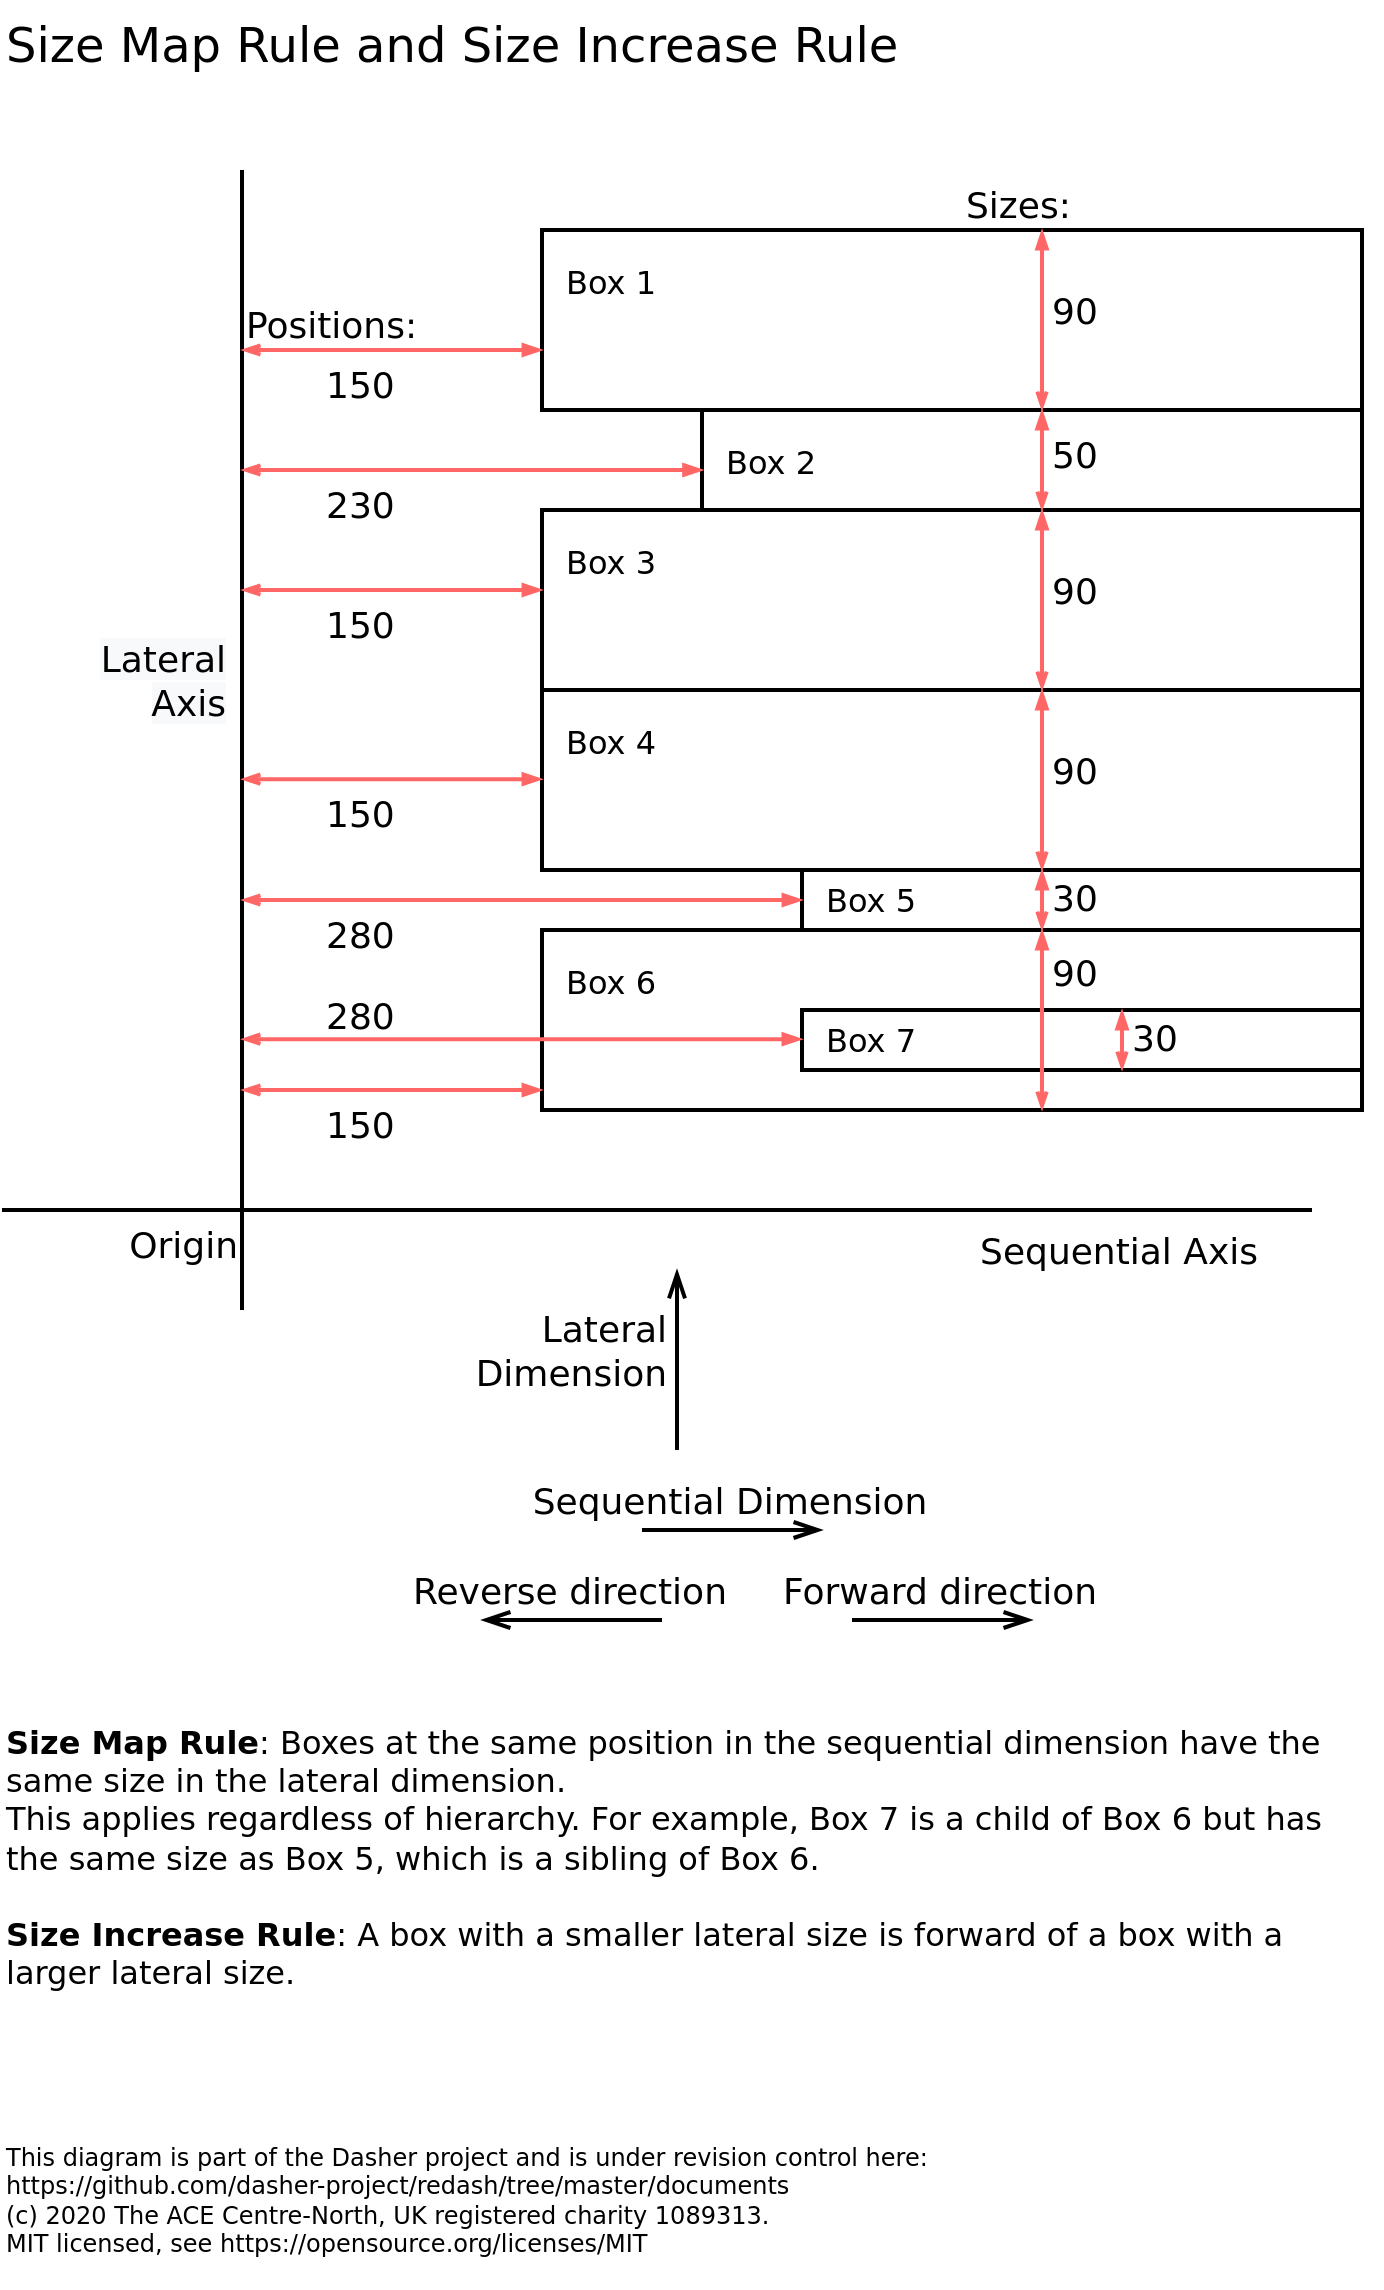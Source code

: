 <mxfile version="13.9.9" type="device"><diagram id="g4gpGZHWIscyPKEU3mQu" name="Page-1"><mxGraphModel dx="1102" dy="1000" grid="1" gridSize="10" guides="1" tooltips="1" connect="1" arrows="1" fold="1" page="1" pageScale="1" pageWidth="827" pageHeight="1169" math="0" shadow="0"><root><mxCell id="0"/><mxCell id="1" parent="0"/><mxCell id="ACXhhaMDTXynWgi84yWd-6" value="&lt;span style=&quot;color: rgb(0 , 0 , 0) ; font-family: &amp;quot;dejavu sans&amp;quot; ; font-size: 18px ; font-style: normal ; font-weight: 400 ; letter-spacing: normal ; text-indent: 0px ; text-transform: none ; word-spacing: 0px ; background-color: rgb(248 , 249 , 250) ; display: inline ; float: none&quot;&gt;Lateral&lt;br&gt;Axis&lt;/span&gt;" style="endArrow=none;html=1;fontSize=18;strokeWidth=2;endFill=0;endSize=10;labelBackgroundColor=none;spacingTop=0;align=right;rounded=0;elbow=vertical;fontFamily=DejaVu Sans;startArrow=none;startFill=0;strokeColor=#000000;spacing=9;verticalAlign=top;" parent="1" edge="1"><mxGeometry x="-0.228" width="50" height="50" relative="1" as="geometry"><mxPoint x="160" y="110" as="sourcePoint"/><mxPoint x="160" y="680" as="targetPoint"/><mxPoint as="offset"/></mxGeometry></mxCell><mxCell id="ACXhhaMDTXynWgi84yWd-8" value="Sequential Axis" style="endArrow=none;html=1;fontSize=18;strokeWidth=2;endFill=0;endSize=10;labelBackgroundColor=none;spacingTop=0;align=right;rounded=0;elbow=vertical;fontFamily=DejaVu Sans;startArrow=none;startFill=0;verticalAlign=top;spacing=5;" parent="1" edge="1"><mxGeometry x="-0.928" width="50" height="50" relative="1" as="geometry"><mxPoint x="695" y="630" as="sourcePoint"/><mxPoint x="40" y="630" as="targetPoint"/><mxPoint as="offset"/></mxGeometry></mxCell><mxCell id="ACXhhaMDTXynWgi84yWd-3" value="Origin" style="rounded=0;shadow=0;comic=0;labelBackgroundColor=none;strokeWidth=2;fillColor=none;fontFamily=DejaVu Sans;fontSize=18;fontColor=#000000;align=right;arcSize=20;spacingTop=0;spacingLeft=0;spacing=2;spacingBottom=0;spacingRight=0;points=[[0.2, 0], [0.4, 0], [0.6, 0], [0.8, 0], [0.5,1]];strokeColor=none;verticalAlign=top;" parent="1" vertex="1"><mxGeometry x="60" y="630" width="100" height="30" as="geometry"/></mxCell><mxCell id="ACXhhaMDTXynWgi84yWd-11" value="Lateral&#10;Dimension" style="endArrow=openThin;fontSize=18;strokeWidth=2;endFill=0;endSize=10;labelBackgroundColor=none;spacingTop=0;align=right;rounded=0;elbow=vertical;fontFamily=DejaVu Sans;startArrow=none;startFill=0;startSize=10;verticalAlign=middle;spacing=5;anchorPointDirection=1;" parent="1" edge="1"><mxGeometry x="0.111" width="50" height="50" relative="1" as="geometry"><mxPoint x="377.5" y="750" as="sourcePoint"/><mxPoint x="377.5" y="660" as="targetPoint"/><mxPoint y="-1" as="offset"/></mxGeometry></mxCell><mxCell id="ACXhhaMDTXynWgi84yWd-14" value="Size Map Rule and Size Increase Rule" style="rounded=0;shadow=0;comic=0;labelBackgroundColor=none;strokeWidth=2;fillColor=none;fontFamily=DejaVu Sans;fontSize=24;fontColor=#000000;align=left;arcSize=20;spacingTop=0;spacingLeft=0;spacing=2;spacingBottom=0;spacingRight=0;points=[[0.2, 0], [0.4, 0], [0.6, 0], [0.8, 0], [0.5,1]];strokeColor=none;" parent="1" vertex="1"><mxGeometry x="40" y="25" width="490" height="40" as="geometry"/></mxCell><mxCell id="f4PTZ5k48entD9cV8Xlv-1" value="This diagram is part of the Dasher project and is under revision control here:&#10;https://github.com/dasher-project/redash/tree/master/documents&#10;(c) 2020 The ACE Centre-North, UK registered charity 1089313.&#10;MIT licensed, see https://opensource.org/licenses/MIT&#10;" style="rounded=0;shadow=0;comic=0;labelBackgroundColor=none;strokeWidth=2;fillColor=none;fontFamily=DejaVu Sans;fontSize=12;fontColor=#000000;align=left;arcSize=20;spacingTop=0;spacingLeft=0;spacing=2;spacingBottom=0;spacingRight=0;points=[[0.2, 0], [0.4, 0], [0.6, 0], [0.8, 0], [0.5,1]];strokeColor=none;whiteSpace=wrap;verticalAlign=top;" parent="1" vertex="1"><mxGeometry x="40" y="1090" width="640" height="70" as="geometry"/></mxCell><mxCell id="L3-kGB9mgJet8HXjzUh9-2" value="Sequential Dimension" style="endArrow=openThin;fontSize=18;strokeWidth=2;endFill=0;endSize=10;labelBackgroundColor=none;spacingTop=0;align=center;rounded=0;elbow=vertical;fontFamily=DejaVu Sans;startArrow=none;startFill=0;startSize=10;verticalAlign=bottom;spacing=5;" parent="1" edge="1"><mxGeometry x="-0.027" width="50" height="50" relative="1" as="geometry"><mxPoint x="360" y="790" as="sourcePoint"/><mxPoint x="450" y="790" as="targetPoint"/><mxPoint as="offset"/></mxGeometry></mxCell><mxCell id="WopVADwZLfe_lMqK0201-1" value="&lt;b&gt;Size Map Rule&lt;/b&gt;:&amp;nbsp;Boxes at the same position in the sequential dimension have the same size in the lateral dimension.&lt;br&gt;This applies regardless of hierarchy. For example, Box 7 is a child of Box 6 but has the same size as Box 5, which is a sibling of Box 6.&lt;br&gt;&lt;br&gt;&lt;b&gt;Size Increase Rule&lt;/b&gt;: A box with a smaller lateral size is forward of a box with a larger lateral size." style="rounded=0;shadow=0;comic=0;labelBackgroundColor=none;strokeWidth=2;fillColor=none;fontFamily=DejaVu Sans;fontSize=16;fontColor=#000000;align=left;arcSize=20;spacingTop=0;spacingLeft=0;spacing=2;spacingBottom=0;spacingRight=0;points=[[0.2, 0], [0.4, 0], [0.6, 0], [0.8, 0], [0.5,1]];strokeColor=none;whiteSpace=wrap;verticalAlign=top;html=1;" parent="1" vertex="1"><mxGeometry x="40" y="880" width="690" height="180" as="geometry"/></mxCell><mxCell id="WopVADwZLfe_lMqK0201-2" value="Forward direction" style="endArrow=openThin;fontSize=18;strokeWidth=2;endFill=0;endSize=10;labelBackgroundColor=none;spacingTop=0;align=center;rounded=0;elbow=vertical;fontFamily=DejaVu Sans;startArrow=none;startFill=0;startSize=10;verticalAlign=bottom;spacing=5;" parent="1" edge="1"><mxGeometry x="-0.027" width="50" height="50" relative="1" as="geometry"><mxPoint x="465" y="835" as="sourcePoint"/><mxPoint x="555" y="835" as="targetPoint"/><mxPoint as="offset"/></mxGeometry></mxCell><mxCell id="WopVADwZLfe_lMqK0201-3" value="Reverse direction" style="endArrow=none;fontSize=18;strokeWidth=2;endFill=0;endSize=10;labelBackgroundColor=none;spacingTop=0;align=center;rounded=0;elbow=vertical;fontFamily=DejaVu Sans;startArrow=openThin;startFill=0;startSize=10;verticalAlign=bottom;spacing=5;" parent="1" edge="1"><mxGeometry x="-0.027" width="50" height="50" relative="1" as="geometry"><mxPoint x="280" y="835" as="sourcePoint"/><mxPoint x="370" y="835" as="targetPoint"/><mxPoint as="offset"/></mxGeometry></mxCell><mxCell id="Gvti0Qa2J2l3ipsfhkyG-1" value="Box 1" style="rounded=0;shadow=0;comic=0;labelBackgroundColor=none;strokeColor=#000000;strokeWidth=2;fontFamily=DejaVu Sans;fontSize=16;fontColor=#000000;align=left;arcSize=20;spacingTop=10;spacingLeft=10;spacing=2;spacingBottom=10;spacingRight=10;points=[[0.2, 0], [0.4, 0], [0.6, 0], [0.8, 0], [0.5,1]];whiteSpace=wrap;verticalAlign=top;fillColor=none;" parent="1" vertex="1"><mxGeometry x="310" y="140" width="410" height="90" as="geometry"/></mxCell><mxCell id="Gvti0Qa2J2l3ipsfhkyG-3" value="Box 2" style="rounded=0;shadow=0;comic=0;labelBackgroundColor=none;strokeColor=#000000;strokeWidth=2;fillColor=none;fontFamily=DejaVu Sans;fontSize=16;fontColor=#000000;align=left;arcSize=20;spacingTop=10;spacingLeft=10;spacing=2;spacingBottom=10;spacingRight=10;points=[[0.2, 0], [0.4, 0], [0.6, 0], [0.8, 0], [0.5,1]];whiteSpace=wrap;verticalAlign=top;" parent="1" vertex="1"><mxGeometry x="390" y="230" width="330" height="50" as="geometry"/></mxCell><mxCell id="Gvti0Qa2J2l3ipsfhkyG-4" value="Box 3" style="rounded=0;shadow=0;comic=0;labelBackgroundColor=none;strokeColor=#000000;strokeWidth=2;fillColor=none;fontFamily=DejaVu Sans;fontSize=16;fontColor=#000000;align=left;arcSize=20;spacingTop=10;spacingLeft=10;spacing=2;spacingBottom=10;spacingRight=10;points=[[0.2, 0], [0.4, 0], [0.6, 0], [0.8, 0], [0.5,1]];whiteSpace=wrap;verticalAlign=top;" parent="1" vertex="1"><mxGeometry x="310" y="280" width="410" height="90" as="geometry"/></mxCell><mxCell id="Gvti0Qa2J2l3ipsfhkyG-5" value="Box 4" style="rounded=0;shadow=0;comic=0;labelBackgroundColor=none;strokeColor=#000000;strokeWidth=2;fillColor=none;fontFamily=DejaVu Sans;fontSize=16;fontColor=#000000;align=left;arcSize=20;spacingTop=10;spacingLeft=10;spacing=2;spacingBottom=10;spacingRight=10;points=[[0.2, 0], [0.4, 0], [0.6, 0], [0.8, 0], [0.5,1]];whiteSpace=wrap;verticalAlign=top;" parent="1" vertex="1"><mxGeometry x="310" y="370" width="410" height="90" as="geometry"/></mxCell><mxCell id="Gvti0Qa2J2l3ipsfhkyG-6" value="Box 5" style="rounded=0;shadow=0;comic=0;labelBackgroundColor=none;strokeColor=#000000;strokeWidth=2;fillColor=none;fontFamily=DejaVu Sans;fontSize=16;fontColor=#000000;align=left;arcSize=20;spacingTop=10;spacingLeft=10;spacing=2;spacingBottom=10;spacingRight=10;points=[[0.2, 0], [0.4, 0], [0.6, 0], [0.8, 0], [0.5,1]];whiteSpace=wrap;verticalAlign=middle;" parent="1" vertex="1"><mxGeometry x="440" y="460" width="280" height="30" as="geometry"/></mxCell><mxCell id="Gvti0Qa2J2l3ipsfhkyG-7" value="Box 6" style="rounded=0;shadow=0;comic=0;labelBackgroundColor=none;strokeColor=#000000;strokeWidth=2;fillColor=none;fontFamily=DejaVu Sans;fontSize=16;fontColor=#000000;align=left;arcSize=20;spacingTop=10;spacingLeft=10;spacing=2;spacingBottom=10;spacingRight=10;points=[[0.2, 0], [0.4, 0], [0.6, 0], [0.8, 0], [0.5,1]];whiteSpace=wrap;verticalAlign=top;" parent="1" vertex="1"><mxGeometry x="310" y="490" width="410" height="90" as="geometry"/></mxCell><mxCell id="Gvti0Qa2J2l3ipsfhkyG-9" value="90" style="endArrow=blockThin;fontSize=18;strokeWidth=2;endFill=1;endSize=5;labelBackgroundColor=none;spacingTop=0;align=left;rounded=0;elbow=vertical;fontFamily=DejaVu Sans;startArrow=openThin;startFill=0;startSize=5;verticalAlign=middle;spacing=5;anchorPointDirection=1;strokeColor=#FF6666;" parent="1" edge="1"><mxGeometry x="0.111" width="50" height="50" relative="1" as="geometry"><mxPoint x="560" y="230" as="sourcePoint"/><mxPoint x="560" y="140" as="targetPoint"/><mxPoint y="-1" as="offset"/></mxGeometry></mxCell><mxCell id="Gvti0Qa2J2l3ipsfhkyG-10" value="Box 7" style="rounded=0;shadow=0;comic=0;labelBackgroundColor=none;strokeColor=#000000;strokeWidth=2;fillColor=none;fontFamily=DejaVu Sans;fontSize=16;fontColor=#000000;align=left;arcSize=20;spacingTop=10;spacingLeft=10;spacing=2;spacingBottom=10;spacingRight=10;points=[[0.2, 0], [0.4, 0], [0.6, 0], [0.8, 0], [0.5,1]];whiteSpace=wrap;verticalAlign=middle;" parent="1" vertex="1"><mxGeometry x="440" y="530" width="280" height="30" as="geometry"/></mxCell><mxCell id="Gvti0Qa2J2l3ipsfhkyG-11" value="90" style="endArrow=blockThin;fontSize=18;strokeWidth=2;endFill=1;endSize=5;labelBackgroundColor=none;spacingTop=0;align=left;rounded=0;elbow=vertical;fontFamily=DejaVu Sans;startArrow=openThin;startFill=0;startSize=5;verticalAlign=middle;spacing=5;anchorPointDirection=1;strokeColor=#FF6666;" parent="1" edge="1"><mxGeometry x="0.111" width="50" height="50" relative="1" as="geometry"><mxPoint x="560" y="370" as="sourcePoint"/><mxPoint x="560" y="280" as="targetPoint"/><mxPoint y="-1" as="offset"/></mxGeometry></mxCell><mxCell id="Gvti0Qa2J2l3ipsfhkyG-12" value="90" style="endArrow=blockThin;fontSize=18;strokeWidth=2;endFill=1;endSize=5;labelBackgroundColor=none;spacingTop=0;align=left;rounded=0;elbow=vertical;fontFamily=DejaVu Sans;startArrow=openThin;startFill=0;startSize=5;verticalAlign=middle;spacing=5;anchorPointDirection=1;strokeColor=#FF6666;" parent="1" edge="1"><mxGeometry x="0.111" width="50" height="50" relative="1" as="geometry"><mxPoint x="560" y="460" as="sourcePoint"/><mxPoint x="560" y="370" as="targetPoint"/><mxPoint y="-1" as="offset"/></mxGeometry></mxCell><mxCell id="Gvti0Qa2J2l3ipsfhkyG-13" value="90" style="endArrow=blockThin;fontSize=18;strokeWidth=2;endFill=1;endSize=5;labelBackgroundColor=none;spacingTop=0;align=left;rounded=0;elbow=vertical;fontFamily=DejaVu Sans;startArrow=openThin;startFill=0;startSize=5;verticalAlign=middle;spacing=5;anchorPointDirection=1;strokeColor=#FF6666;" parent="1" edge="1"><mxGeometry x="0.556" width="50" height="50" relative="1" as="geometry"><mxPoint x="560" y="580" as="sourcePoint"/><mxPoint x="560" y="490" as="targetPoint"/><mxPoint as="offset"/></mxGeometry></mxCell><mxCell id="Gvti0Qa2J2l3ipsfhkyG-14" value="50" style="endArrow=blockThin;fontSize=18;strokeWidth=2;endFill=1;endSize=5;labelBackgroundColor=none;spacingTop=0;align=left;rounded=0;elbow=vertical;fontFamily=DejaVu Sans;startArrow=openThin;startFill=0;startSize=5;verticalAlign=middle;spacing=5;anchorPointDirection=1;strokeColor=#FF6666;" parent="1" edge="1"><mxGeometry x="0.111" width="50" height="50" relative="1" as="geometry"><mxPoint x="560" y="280" as="sourcePoint"/><mxPoint x="560" y="230" as="targetPoint"/><mxPoint y="-1" as="offset"/></mxGeometry></mxCell><mxCell id="Gvti0Qa2J2l3ipsfhkyG-15" value="30" style="endArrow=blockThin;fontSize=18;strokeWidth=2;endFill=1;endSize=5;labelBackgroundColor=none;spacingTop=0;align=left;rounded=0;elbow=vertical;fontFamily=DejaVu Sans;startArrow=openThin;startFill=0;startSize=5;verticalAlign=middle;spacing=5;anchorPointDirection=1;strokeColor=#FF6666;" parent="1" edge="1"><mxGeometry x="0.111" width="50" height="50" relative="1" as="geometry"><mxPoint x="560" y="490" as="sourcePoint"/><mxPoint x="560" y="460" as="targetPoint"/><mxPoint y="-1" as="offset"/></mxGeometry></mxCell><mxCell id="Gvti0Qa2J2l3ipsfhkyG-16" value="30" style="endArrow=blockThin;fontSize=18;strokeWidth=2;endFill=1;endSize=5;labelBackgroundColor=none;spacingTop=0;align=left;rounded=0;elbow=vertical;fontFamily=DejaVu Sans;startArrow=openThin;startFill=0;startSize=5;verticalAlign=middle;spacing=5;anchorPointDirection=1;strokeColor=#FF6666;" parent="1" edge="1"><mxGeometry x="0.111" width="50" height="50" relative="1" as="geometry"><mxPoint x="600" y="560" as="sourcePoint"/><mxPoint x="600" y="530" as="targetPoint"/><mxPoint y="-1" as="offset"/></mxGeometry></mxCell><mxCell id="Gvti0Qa2J2l3ipsfhkyG-17" value="150" style="endArrow=blockThin;fontSize=18;strokeWidth=2;endFill=1;endSize=5;labelBackgroundColor=none;spacingTop=0;align=left;rounded=0;elbow=vertical;fontFamily=DejaVu Sans;startArrow=openThin;startFill=0;startSize=5;verticalAlign=top;strokeColor=#FF6666;" parent="1" edge="1"><mxGeometry x="-0.467" width="50" height="50" relative="1" as="geometry"><mxPoint x="160" y="200" as="sourcePoint"/><mxPoint x="310" y="200" as="targetPoint"/><mxPoint as="offset"/></mxGeometry></mxCell><mxCell id="Gvti0Qa2J2l3ipsfhkyG-18" value="230" style="endArrow=blockThin;fontSize=18;strokeWidth=2;endFill=1;endSize=5;labelBackgroundColor=none;spacingTop=0;align=left;rounded=0;elbow=vertical;fontFamily=DejaVu Sans;startArrow=openThin;startFill=0;startSize=5;verticalAlign=top;entryX=0.001;entryY=0.6;entryDx=0;entryDy=0;entryPerimeter=0;strokeColor=#FF6666;" parent="1" target="Gvti0Qa2J2l3ipsfhkyG-3" edge="1"><mxGeometry x="-0.653" width="50" height="50" relative="1" as="geometry"><mxPoint x="160" y="260" as="sourcePoint"/><mxPoint x="310" y="260" as="targetPoint"/><mxPoint as="offset"/></mxGeometry></mxCell><mxCell id="Gvti0Qa2J2l3ipsfhkyG-19" value="280" style="endArrow=blockThin;fontSize=18;strokeWidth=2;endFill=1;endSize=5;labelBackgroundColor=none;spacingTop=0;align=left;rounded=0;elbow=vertical;fontFamily=DejaVu Sans;startArrow=openThin;startFill=0;startSize=5;verticalAlign=top;strokeColor=#FF6666;" parent="1" edge="1"><mxGeometry x="-0.714" width="50" height="50" relative="1" as="geometry"><mxPoint x="160" y="475" as="sourcePoint"/><mxPoint x="440" y="475" as="targetPoint"/><mxPoint as="offset"/></mxGeometry></mxCell><mxCell id="Gvti0Qa2J2l3ipsfhkyG-20" value="150" style="endArrow=blockThin;fontSize=18;strokeWidth=2;endFill=1;endSize=5;labelBackgroundColor=none;spacingTop=0;align=left;rounded=0;elbow=vertical;fontFamily=DejaVu Sans;startArrow=openThin;startFill=0;startSize=5;verticalAlign=top;strokeColor=#FF6666;" parent="1" edge="1"><mxGeometry x="-0.467" width="50" height="50" relative="1" as="geometry"><mxPoint x="160" y="320" as="sourcePoint"/><mxPoint x="310" y="320" as="targetPoint"/><mxPoint as="offset"/></mxGeometry></mxCell><mxCell id="Gvti0Qa2J2l3ipsfhkyG-21" value="150" style="endArrow=blockThin;fontSize=18;strokeWidth=2;endFill=1;endSize=5;labelBackgroundColor=none;spacingTop=0;align=left;rounded=0;elbow=vertical;fontFamily=DejaVu Sans;startArrow=openThin;startFill=0;startSize=5;verticalAlign=top;strokeColor=#FF6666;" parent="1" edge="1"><mxGeometry x="-0.467" width="50" height="50" relative="1" as="geometry"><mxPoint x="160" y="414.58" as="sourcePoint"/><mxPoint x="310" y="414.58" as="targetPoint"/><mxPoint as="offset"/></mxGeometry></mxCell><mxCell id="Gvti0Qa2J2l3ipsfhkyG-22" value="150" style="endArrow=blockThin;fontSize=18;strokeWidth=2;endFill=1;endSize=5;labelBackgroundColor=none;spacingTop=0;align=left;rounded=0;elbow=vertical;fontFamily=DejaVu Sans;startArrow=openThin;startFill=0;startSize=5;verticalAlign=top;strokeColor=#FF6666;" parent="1" edge="1"><mxGeometry x="-0.467" width="50" height="50" relative="1" as="geometry"><mxPoint x="160" y="570.0" as="sourcePoint"/><mxPoint x="310" y="570.0" as="targetPoint"/><mxPoint as="offset"/></mxGeometry></mxCell><mxCell id="Gvti0Qa2J2l3ipsfhkyG-23" value="280" style="endArrow=blockThin;fontSize=18;strokeWidth=2;endFill=1;endSize=5;labelBackgroundColor=none;spacingTop=0;align=left;rounded=0;elbow=vertical;fontFamily=DejaVu Sans;startArrow=openThin;startFill=0;startSize=5;verticalAlign=bottom;strokeColor=#FF6666;" parent="1" edge="1"><mxGeometry x="-0.714" width="50" height="50" relative="1" as="geometry"><mxPoint x="160" y="544.58" as="sourcePoint"/><mxPoint x="440" y="544.58" as="targetPoint"/><mxPoint as="offset"/></mxGeometry></mxCell><mxCell id="Gvti0Qa2J2l3ipsfhkyG-24" value="Positions:" style="rounded=0;shadow=0;comic=0;labelBackgroundColor=none;strokeWidth=2;fillColor=none;fontFamily=DejaVu Sans;fontSize=18;fontColor=#000000;align=left;arcSize=20;spacingTop=0;spacingLeft=0;spacing=2;spacingBottom=0;spacingRight=0;points=[[0.2, 0], [0.4, 0], [0.6, 0], [0.8, 0], [0.5,1]];strokeColor=none;verticalAlign=top;" parent="1" vertex="1"><mxGeometry x="160" y="170" width="110" height="30" as="geometry"/></mxCell><mxCell id="Gvti0Qa2J2l3ipsfhkyG-25" value="Sizes:" style="rounded=0;shadow=0;comic=0;labelBackgroundColor=none;strokeWidth=2;fillColor=none;fontFamily=DejaVu Sans;fontSize=18;fontColor=#000000;align=left;arcSize=20;spacingTop=0;spacingLeft=0;spacing=2;spacingBottom=0;spacingRight=0;points=[[0.2, 0], [0.4, 0], [0.6, 0], [0.8, 0], [0.5,1]];strokeColor=none;verticalAlign=top;" parent="1" vertex="1"><mxGeometry x="520" y="110" width="70" height="30" as="geometry"/></mxCell></root></mxGraphModel></diagram></mxfile>
